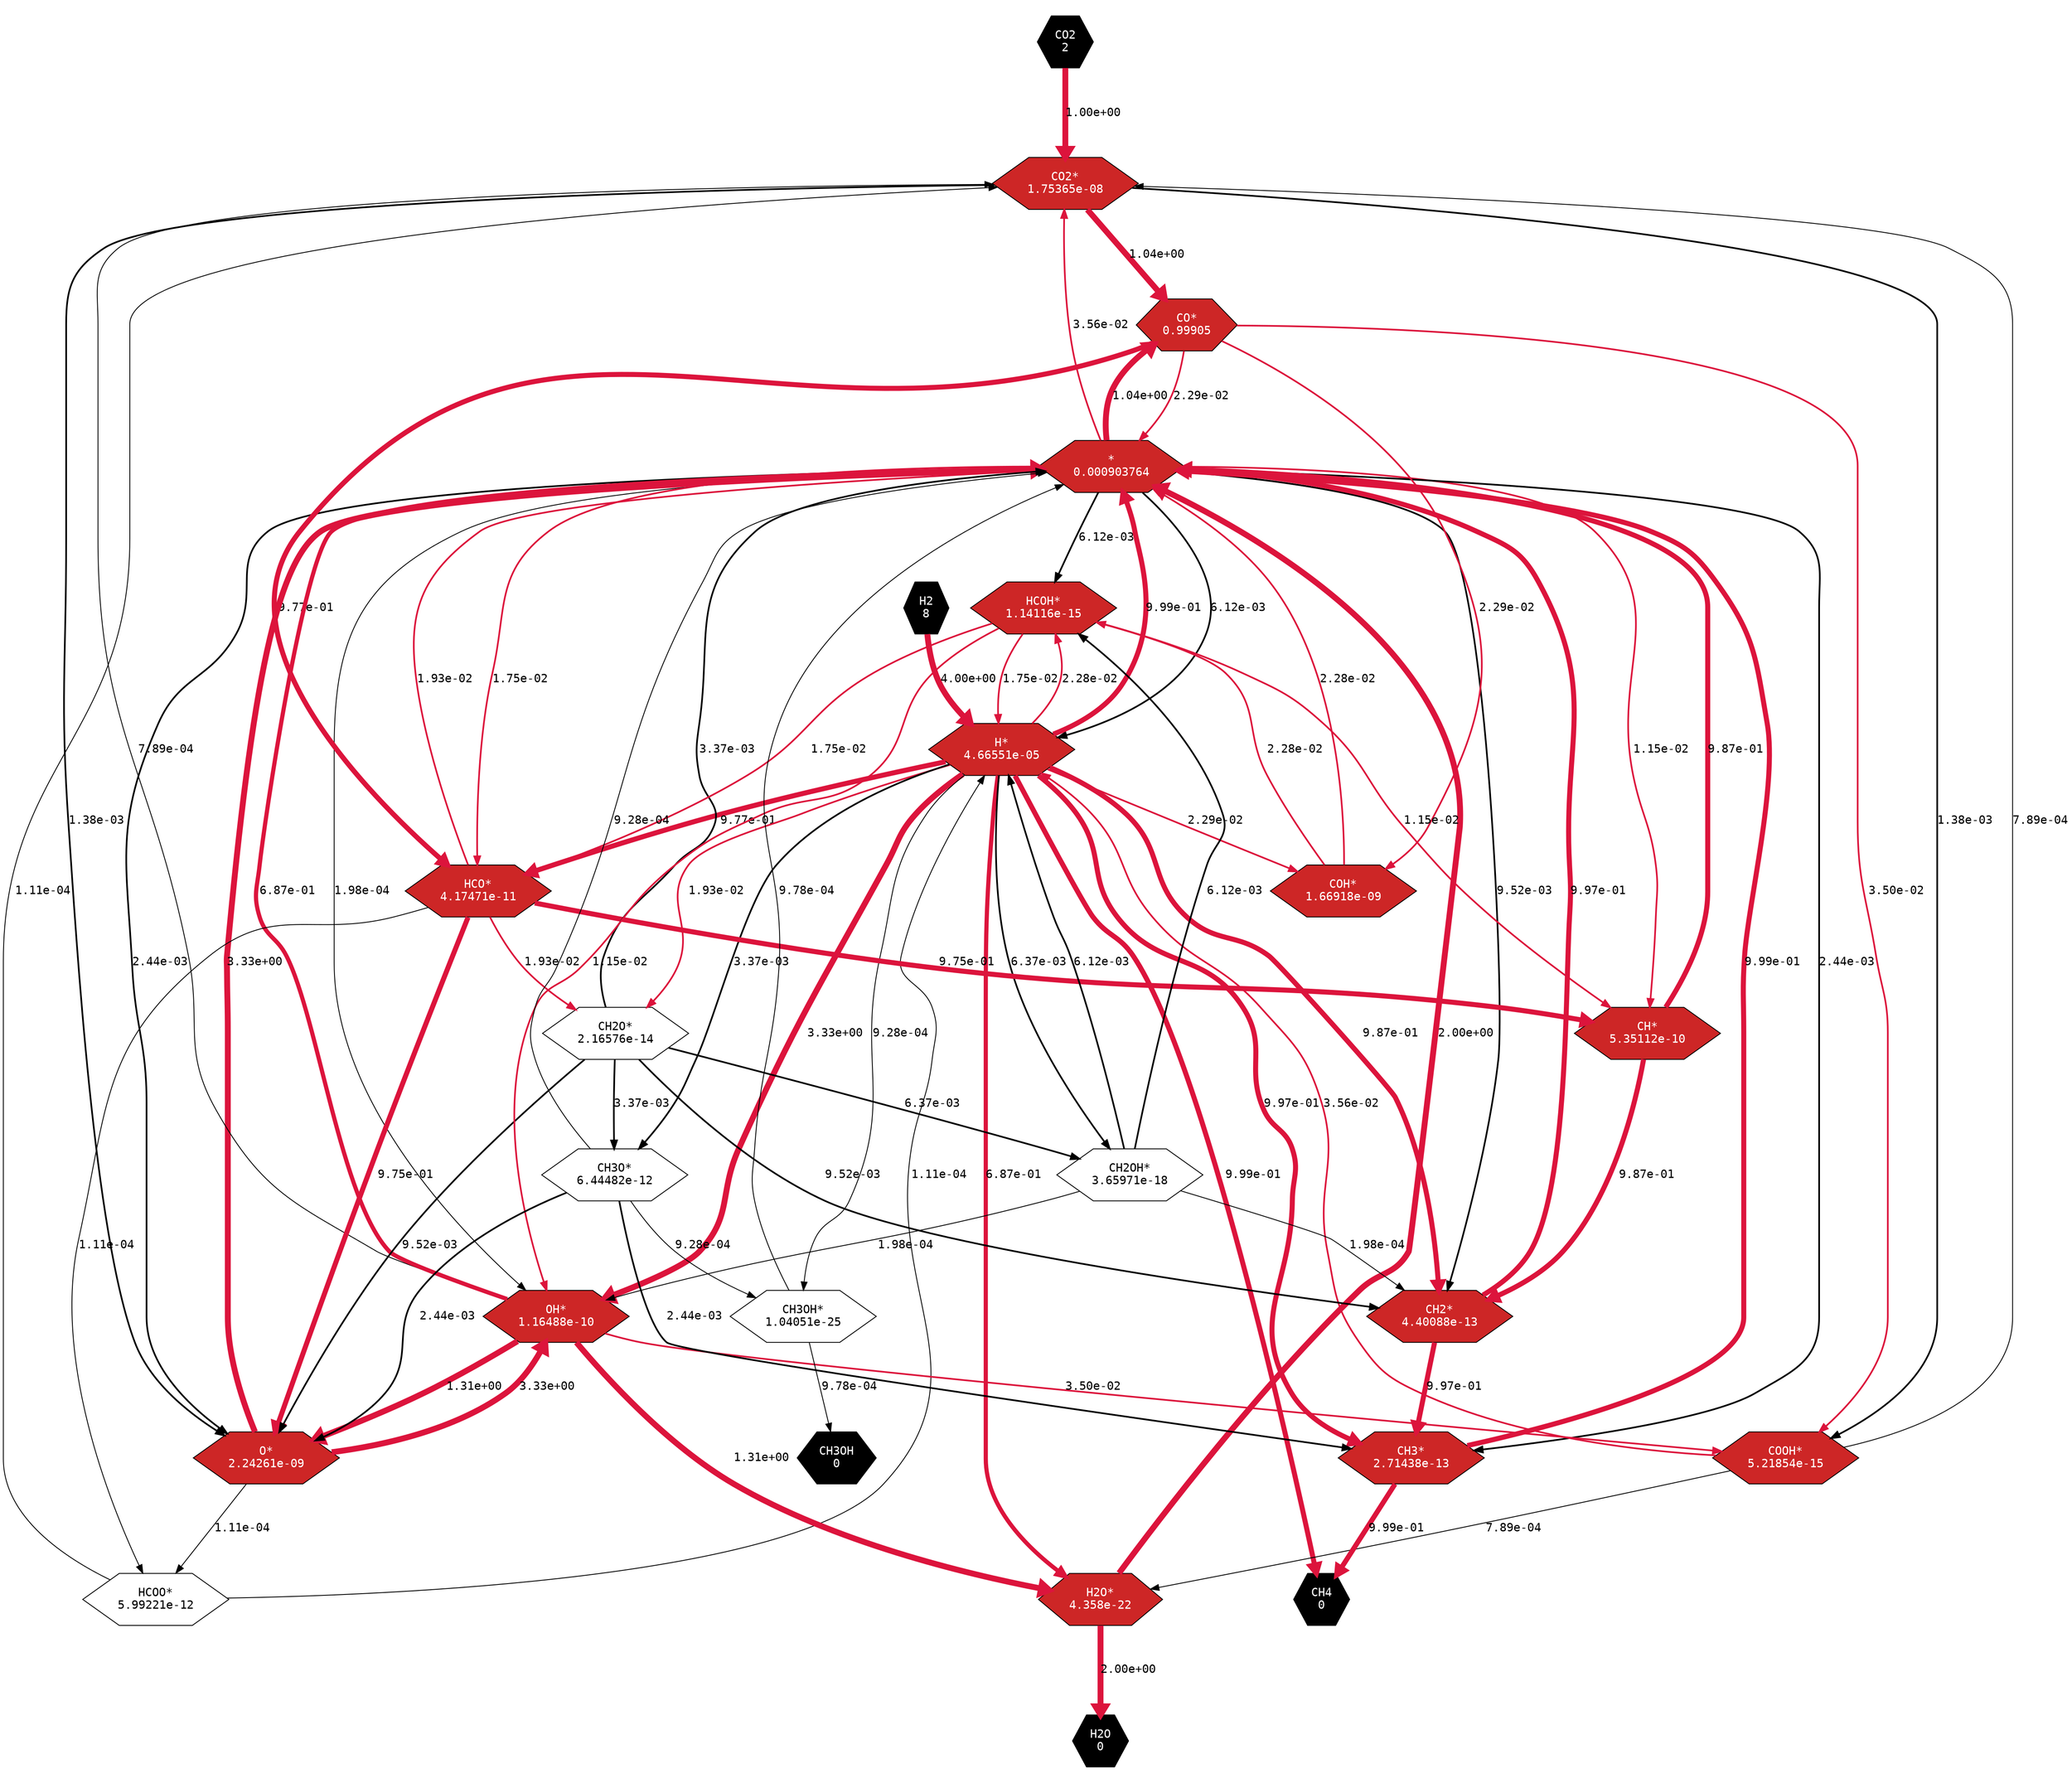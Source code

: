 strict digraph G {
	layout=dot
	rotate=0
	ratio=1
	rankdir=TB
	root=CO2
	"CO2" -> "CO2*" [label="1.00e+00",fontname="monospace",penwidth=7,color=crimson];
	"*" -> "CO2*" [label="1.00e+00",fontname="monospace",penwidth=7,color=crimson];
	"H2" -> "H*" [label="4.00e+00",fontname="monospace",penwidth=7,color=crimson];
	"*" -> "H*" [label="4.00e+00",fontname="monospace",penwidth=7,color=crimson];
	"CO2*" -> "CO*" [label="1.04e+00",fontname="monospace",penwidth=7,color=crimson];
	"CO2*" -> "O*" [label="1.04e+00",fontname="monospace",penwidth=7,color=crimson];
	"*" -> "CO*" [label="1.04e+00",fontname="monospace",penwidth=7,color=crimson];
	"*" -> "O*" [label="1.04e+00",fontname="monospace",penwidth=7,color=crimson];
	"HCOO*" -> "CO2*" [label="1.11e-04",fontname="monospace",penwidth=1,color=black];
	"*" -> "CO2*" [label="1.11e-04",fontname="monospace",penwidth=1,color=black];
	"HCOO*" -> "H*" [label="1.11e-04",fontname="monospace",penwidth=1,color=black];
	"*" -> "H*" [label="1.11e-04",fontname="monospace",penwidth=1,color=black];
	"COOH*" -> "CO2*" [label="3.56e-02",fontname="monospace",penwidth=2,color=crimson];
	"*" -> "CO2*" [label="3.56e-02",fontname="monospace",penwidth=2,color=crimson];
	"COOH*" -> "H*" [label="3.56e-02",fontname="monospace",penwidth=2,color=crimson];
	"*" -> "H*" [label="3.56e-02",fontname="monospace",penwidth=2,color=crimson];
	"CO2*" -> "COOH*" [label="1.38e-03",fontname="monospace",penwidth=2,color=black];
	"CO2*" -> "O*" [label="1.38e-03",fontname="monospace",penwidth=2,color=black];
	"OH*" -> "COOH*" [label="1.38e-03",fontname="monospace",penwidth=2,color=black];
	"OH*" -> "O*" [label="1.38e-03",fontname="monospace",penwidth=2,color=black];
	"COOH*" -> "CO2*" [label="7.89e-04",fontname="monospace",penwidth=1,color=black];
	"OH*" -> "CO2*" [label="7.89e-04",fontname="monospace",penwidth=1,color=black];
	"COOH*" -> "H2O*" [label="7.89e-04",fontname="monospace",penwidth=1,color=black];
	"OH*" -> "H2O*" [label="7.89e-04",fontname="monospace",penwidth=1,color=black];
	"CO*" -> "COOH*" [label="3.50e-02",fontname="monospace",penwidth=2,color=crimson];
	"OH*" -> "COOH*" [label="3.50e-02",fontname="monospace",penwidth=2,color=crimson];
	"CO*" -> "*" [label="3.50e-02",fontname="monospace",penwidth=2,color=crimson];
	"OH*" -> "*" [label="3.50e-02",fontname="monospace",penwidth=2,color=crimson];
	"O*" -> "HCOO*" [label="1.11e-04",fontname="monospace",penwidth=1,color=black];
	"HCO*" -> "HCOO*" [label="1.11e-04",fontname="monospace",penwidth=1,color=black];
	"O*" -> "*" [label="1.11e-04",fontname="monospace",penwidth=1,color=black];
	"HCO*" -> "*" [label="1.11e-04",fontname="monospace",penwidth=1,color=black];
	"CO*" -> "HCO*" [label="9.77e-01",fontname="monospace",penwidth=6,color=crimson];
	"H*" -> "HCO*" [label="9.77e-01",fontname="monospace",penwidth=6,color=crimson];
	"CO*" -> "*" [label="9.77e-01",fontname="monospace",penwidth=6,color=crimson];
	"H*" -> "*" [label="9.77e-01",fontname="monospace",penwidth=6,color=crimson];
	"HCO*" -> "CH*" [label="9.75e-01",fontname="monospace",penwidth=6,color=crimson];
	"HCO*" -> "O*" [label="9.75e-01",fontname="monospace",penwidth=6,color=crimson];
	"*" -> "CH*" [label="9.75e-01",fontname="monospace",penwidth=6,color=crimson];
	"*" -> "O*" [label="9.75e-01",fontname="monospace",penwidth=6,color=crimson];
	"CO*" -> "COH*" [label="2.29e-02",fontname="monospace",penwidth=2,color=crimson];
	"H*" -> "COH*" [label="2.29e-02",fontname="monospace",penwidth=2,color=crimson];
	"CO*" -> "*" [label="2.29e-02",fontname="monospace",penwidth=2,color=crimson];
	"H*" -> "*" [label="2.29e-02",fontname="monospace",penwidth=2,color=crimson];
	"CH*" -> "CH2*" [label="9.87e-01",fontname="monospace",penwidth=6,color=crimson];
	"CH*" -> "*" [label="9.87e-01",fontname="monospace",penwidth=6,color=crimson];
	"H*" -> "CH2*" [label="9.87e-01",fontname="monospace",penwidth=6,color=crimson];
	"H*" -> "*" [label="9.87e-01",fontname="monospace",penwidth=6,color=crimson];
	"CH2*" -> "CH3*" [label="9.97e-01",fontname="monospace",penwidth=6,color=crimson];
	"CH2*" -> "*" [label="9.97e-01",fontname="monospace",penwidth=6,color=crimson];
	"H*" -> "CH3*" [label="9.97e-01",fontname="monospace",penwidth=6,color=crimson];
	"H*" -> "*" [label="9.97e-01",fontname="monospace",penwidth=6,color=crimson];
	"HCO*" -> "CH2O*" [label="1.93e-02",fontname="monospace",penwidth=2,color=crimson];
	"HCO*" -> "*" [label="1.93e-02",fontname="monospace",penwidth=2,color=crimson];
	"H*" -> "CH2O*" [label="1.93e-02",fontname="monospace",penwidth=2,color=crimson];
	"H*" -> "*" [label="1.93e-02",fontname="monospace",penwidth=2,color=crimson];
	"HCOH*" -> "HCO*" [label="1.75e-02",fontname="monospace",penwidth=2,color=crimson];
	"*" -> "HCO*" [label="1.75e-02",fontname="monospace",penwidth=2,color=crimson];
	"HCOH*" -> "H*" [label="1.75e-02",fontname="monospace",penwidth=2,color=crimson];
	"*" -> "H*" [label="1.75e-02",fontname="monospace",penwidth=2,color=crimson];
	"COH*" -> "HCOH*" [label="2.28e-02",fontname="monospace",penwidth=2,color=crimson];
	"COH*" -> "*" [label="2.28e-02",fontname="monospace",penwidth=2,color=crimson];
	"H*" -> "HCOH*" [label="2.28e-02",fontname="monospace",penwidth=2,color=crimson];
	"H*" -> "*" [label="2.28e-02",fontname="monospace",penwidth=2,color=crimson];
	"HCOH*" -> "CH*" [label="1.15e-02",fontname="monospace",penwidth=2,color=crimson];
	"HCOH*" -> "OH*" [label="1.15e-02",fontname="monospace",penwidth=2,color=crimson];
	"*" -> "CH*" [label="1.15e-02",fontname="monospace",penwidth=2,color=crimson];
	"*" -> "OH*" [label="1.15e-02",fontname="monospace",penwidth=2,color=crimson];
	"CH2OH*" -> "HCOH*" [label="6.12e-03",fontname="monospace",penwidth=2,color=black];
	"*" -> "HCOH*" [label="6.12e-03",fontname="monospace",penwidth=2,color=black];
	"CH2OH*" -> "H*" [label="6.12e-03",fontname="monospace",penwidth=2,color=black];
	"*" -> "H*" [label="6.12e-03",fontname="monospace",penwidth=2,color=black];
	"CH2OH*" -> "CH2*" [label="1.98e-04",fontname="monospace",penwidth=1,color=black];
	"CH2OH*" -> "OH*" [label="1.98e-04",fontname="monospace",penwidth=1,color=black];
	"*" -> "CH2*" [label="1.98e-04",fontname="monospace",penwidth=1,color=black];
	"*" -> "OH*" [label="1.98e-04",fontname="monospace",penwidth=1,color=black];
	"CH2O*" -> "CH2OH*" [label="6.37e-03",fontname="monospace",penwidth=2,color=black];
	"CH2O*" -> "*" [label="6.37e-03",fontname="monospace",penwidth=2,color=black];
	"H*" -> "CH2OH*" [label="6.37e-03",fontname="monospace",penwidth=2,color=black];
	"H*" -> "*" [label="6.37e-03",fontname="monospace",penwidth=2,color=black];
	"CH2O*" -> "CH2*" [label="9.52e-03",fontname="monospace",penwidth=2,color=black];
	"CH2O*" -> "O*" [label="9.52e-03",fontname="monospace",penwidth=2,color=black];
	"*" -> "CH2*" [label="9.52e-03",fontname="monospace",penwidth=2,color=black];
	"*" -> "O*" [label="9.52e-03",fontname="monospace",penwidth=2,color=black];
	"CH2O*" -> "CH3O*" [label="3.37e-03",fontname="monospace",penwidth=2,color=black];
	"CH2O*" -> "*" [label="3.37e-03",fontname="monospace",penwidth=2,color=black];
	"H*" -> "CH3O*" [label="3.37e-03",fontname="monospace",penwidth=2,color=black];
	"H*" -> "*" [label="3.37e-03",fontname="monospace",penwidth=2,color=black];
	"CH3O*" -> "CH3*" [label="2.44e-03",fontname="monospace",penwidth=2,color=black];
	"CH3O*" -> "O*" [label="2.44e-03",fontname="monospace",penwidth=2,color=black];
	"*" -> "CH3*" [label="2.44e-03",fontname="monospace",penwidth=2,color=black];
	"*" -> "O*" [label="2.44e-03",fontname="monospace",penwidth=2,color=black];
	"CH3O*" -> "CH3OH*" [label="9.28e-04",fontname="monospace",penwidth=1,color=black];
	"CH3O*" -> "*" [label="9.28e-04",fontname="monospace",penwidth=1,color=black];
	"H*" -> "CH3OH*" [label="9.28e-04",fontname="monospace",penwidth=1,color=black];
	"H*" -> "*" [label="9.28e-04",fontname="monospace",penwidth=1,color=black];
	"O*" -> "OH*" [label="3.33e+00",fontname="monospace",penwidth=7,color=crimson];
	"O*" -> "*" [label="3.33e+00",fontname="monospace",penwidth=7,color=crimson];
	"H*" -> "OH*" [label="3.33e+00",fontname="monospace",penwidth=7,color=crimson];
	"H*" -> "*" [label="3.33e+00",fontname="monospace",penwidth=7,color=crimson];
	"OH*" -> "H2O*" [label="6.87e-01",fontname="monospace",penwidth=5,color=crimson];
	"OH*" -> "*" [label="6.87e-01",fontname="monospace",penwidth=5,color=crimson];
	"H*" -> "H2O*" [label="6.87e-01",fontname="monospace",penwidth=5,color=crimson];
	"H*" -> "*" [label="6.87e-01",fontname="monospace",penwidth=5,color=crimson];
	"OH*" -> "O*" [label="1.31e+00",fontname="monospace",penwidth=7,color=crimson];
	"OH*" -> "H2O*" [label="1.31e+00",fontname="monospace",penwidth=7,color=crimson];
	"OH*" -> "O*" [label="1.31e+00",fontname="monospace",penwidth=7,color=crimson];
	"OH*" -> "H2O*" [label="1.31e+00",fontname="monospace",penwidth=7,color=crimson];
	"H2O*" -> "H2O" [label="2.00e+00",fontname="monospace",penwidth=7,color=crimson];
	"H2O*" -> "*" [label="2.00e+00",fontname="monospace",penwidth=7,color=crimson];
	"CH3*" -> "CH4" [label="9.99e-01",fontname="monospace",penwidth=6,color=crimson];
	"H*" -> "CH4" [label="9.99e-01",fontname="monospace",penwidth=6,color=crimson];
	"CH3*" -> "*" [label="9.99e-01",fontname="monospace",penwidth=6,color=crimson];
	"H*" -> "*" [label="9.99e-01",fontname="monospace",penwidth=6,color=crimson];
	"CH3OH*" -> "CH3OH" [label="9.78e-04",fontname="monospace",penwidth=1,color=black];
	"CH3OH*" -> "*" [label="9.78e-04",fontname="monospace",penwidth=1,color=black];
	"CH4"[fontname="monospace",shape=hexagon,label="CH4\n0",fillcolor=black,style=filled,fontcolor=white];
	"H2O"[fontname="monospace",shape=hexagon,label="H2O\n0",fillcolor=black,style=filled,fontcolor=white];
	"CH3O*"[fontname="monospace",shape=hexagon,label="CH3O*\n6.44482e-12"];
	"CH3OH*"[fontname="monospace",shape=hexagon,label="CH3OH*\n1.04051e-25"];
	"HCOH*"[fontname="monospace",shape=hexagon,label="HCOH*\n1.14116e-15",fillcolor=firebrick3,style=filled,fontcolor=white];
	"CH2O*"[fontname="monospace",shape=hexagon,label="CH2O*\n2.16576e-14"];
	"H*"[fontname="monospace",shape=hexagon,label="H*\n4.66551e-05",fillcolor=firebrick3,style=filled,fontcolor=white];
	"*"[fontname="monospace",shape=hexagon,label="*\n0.000903764",fillcolor=firebrick3,style=filled,fontcolor=white];
	"CH3*"[fontname="monospace",shape=hexagon,label="CH3*\n2.71438e-13",fillcolor=firebrick3,style=filled,fontcolor=white];
	"COOH*"[fontname="monospace",shape=hexagon,label="COOH*\n5.21854e-15",fillcolor=firebrick3,style=filled,fontcolor=white];
	"OH*"[fontname="monospace",shape=hexagon,label="OH*\n1.16488e-10",fillcolor=firebrick3,style=filled,fontcolor=white];
	"H2"[fontname="monospace",shape=hexagon,label="H2\n8",fillcolor=black,style=filled,fontcolor=white];
	"CH3OH"[fontname="monospace",shape=hexagon,label="CH3OH\n0",fillcolor=black,style=filled,fontcolor=white];
	"CH*"[fontname="monospace",shape=hexagon,label="CH*\n5.35112e-10",fillcolor=firebrick3,style=filled,fontcolor=white];
	"O*"[fontname="monospace",shape=hexagon,label="O*\n2.24261e-09",fillcolor=firebrick3,style=filled,fontcolor=white];
	"CO2*"[fontname="monospace",shape=hexagon,label="CO2*\n1.75365e-08",fillcolor=firebrick3,style=filled,fontcolor=white];
	"HCOO*"[fontname="monospace",shape=hexagon,label="HCOO*\n5.99221e-12"];
	"COH*"[fontname="monospace",shape=hexagon,label="COH*\n1.66918e-09",fillcolor=firebrick3,style=filled,fontcolor=white];
	"CH2OH*"[fontname="monospace",shape=hexagon,label="CH2OH*\n3.65971e-18"];
	"H2O*"[fontname="monospace",shape=hexagon,label="H2O*\n4.358e-22",fillcolor=firebrick3,style=filled,fontcolor=white];
	"HCO*"[fontname="monospace",shape=hexagon,label="HCO*\n4.17471e-11",fillcolor=firebrick3,style=filled,fontcolor=white];
	"CO2"[fontname="monospace",shape=hexagon,label="CO2\n2",fillcolor=black,style=filled,fontcolor=white];
	"CO*"[fontname="monospace",shape=hexagon,label="CO*\n0.99905",fillcolor=firebrick3,style=filled,fontcolor=white];
	"CH2*"[fontname="monospace",shape=hexagon,label="CH2*\n4.40088e-13",fillcolor=firebrick3,style=filled,fontcolor=white];
}
